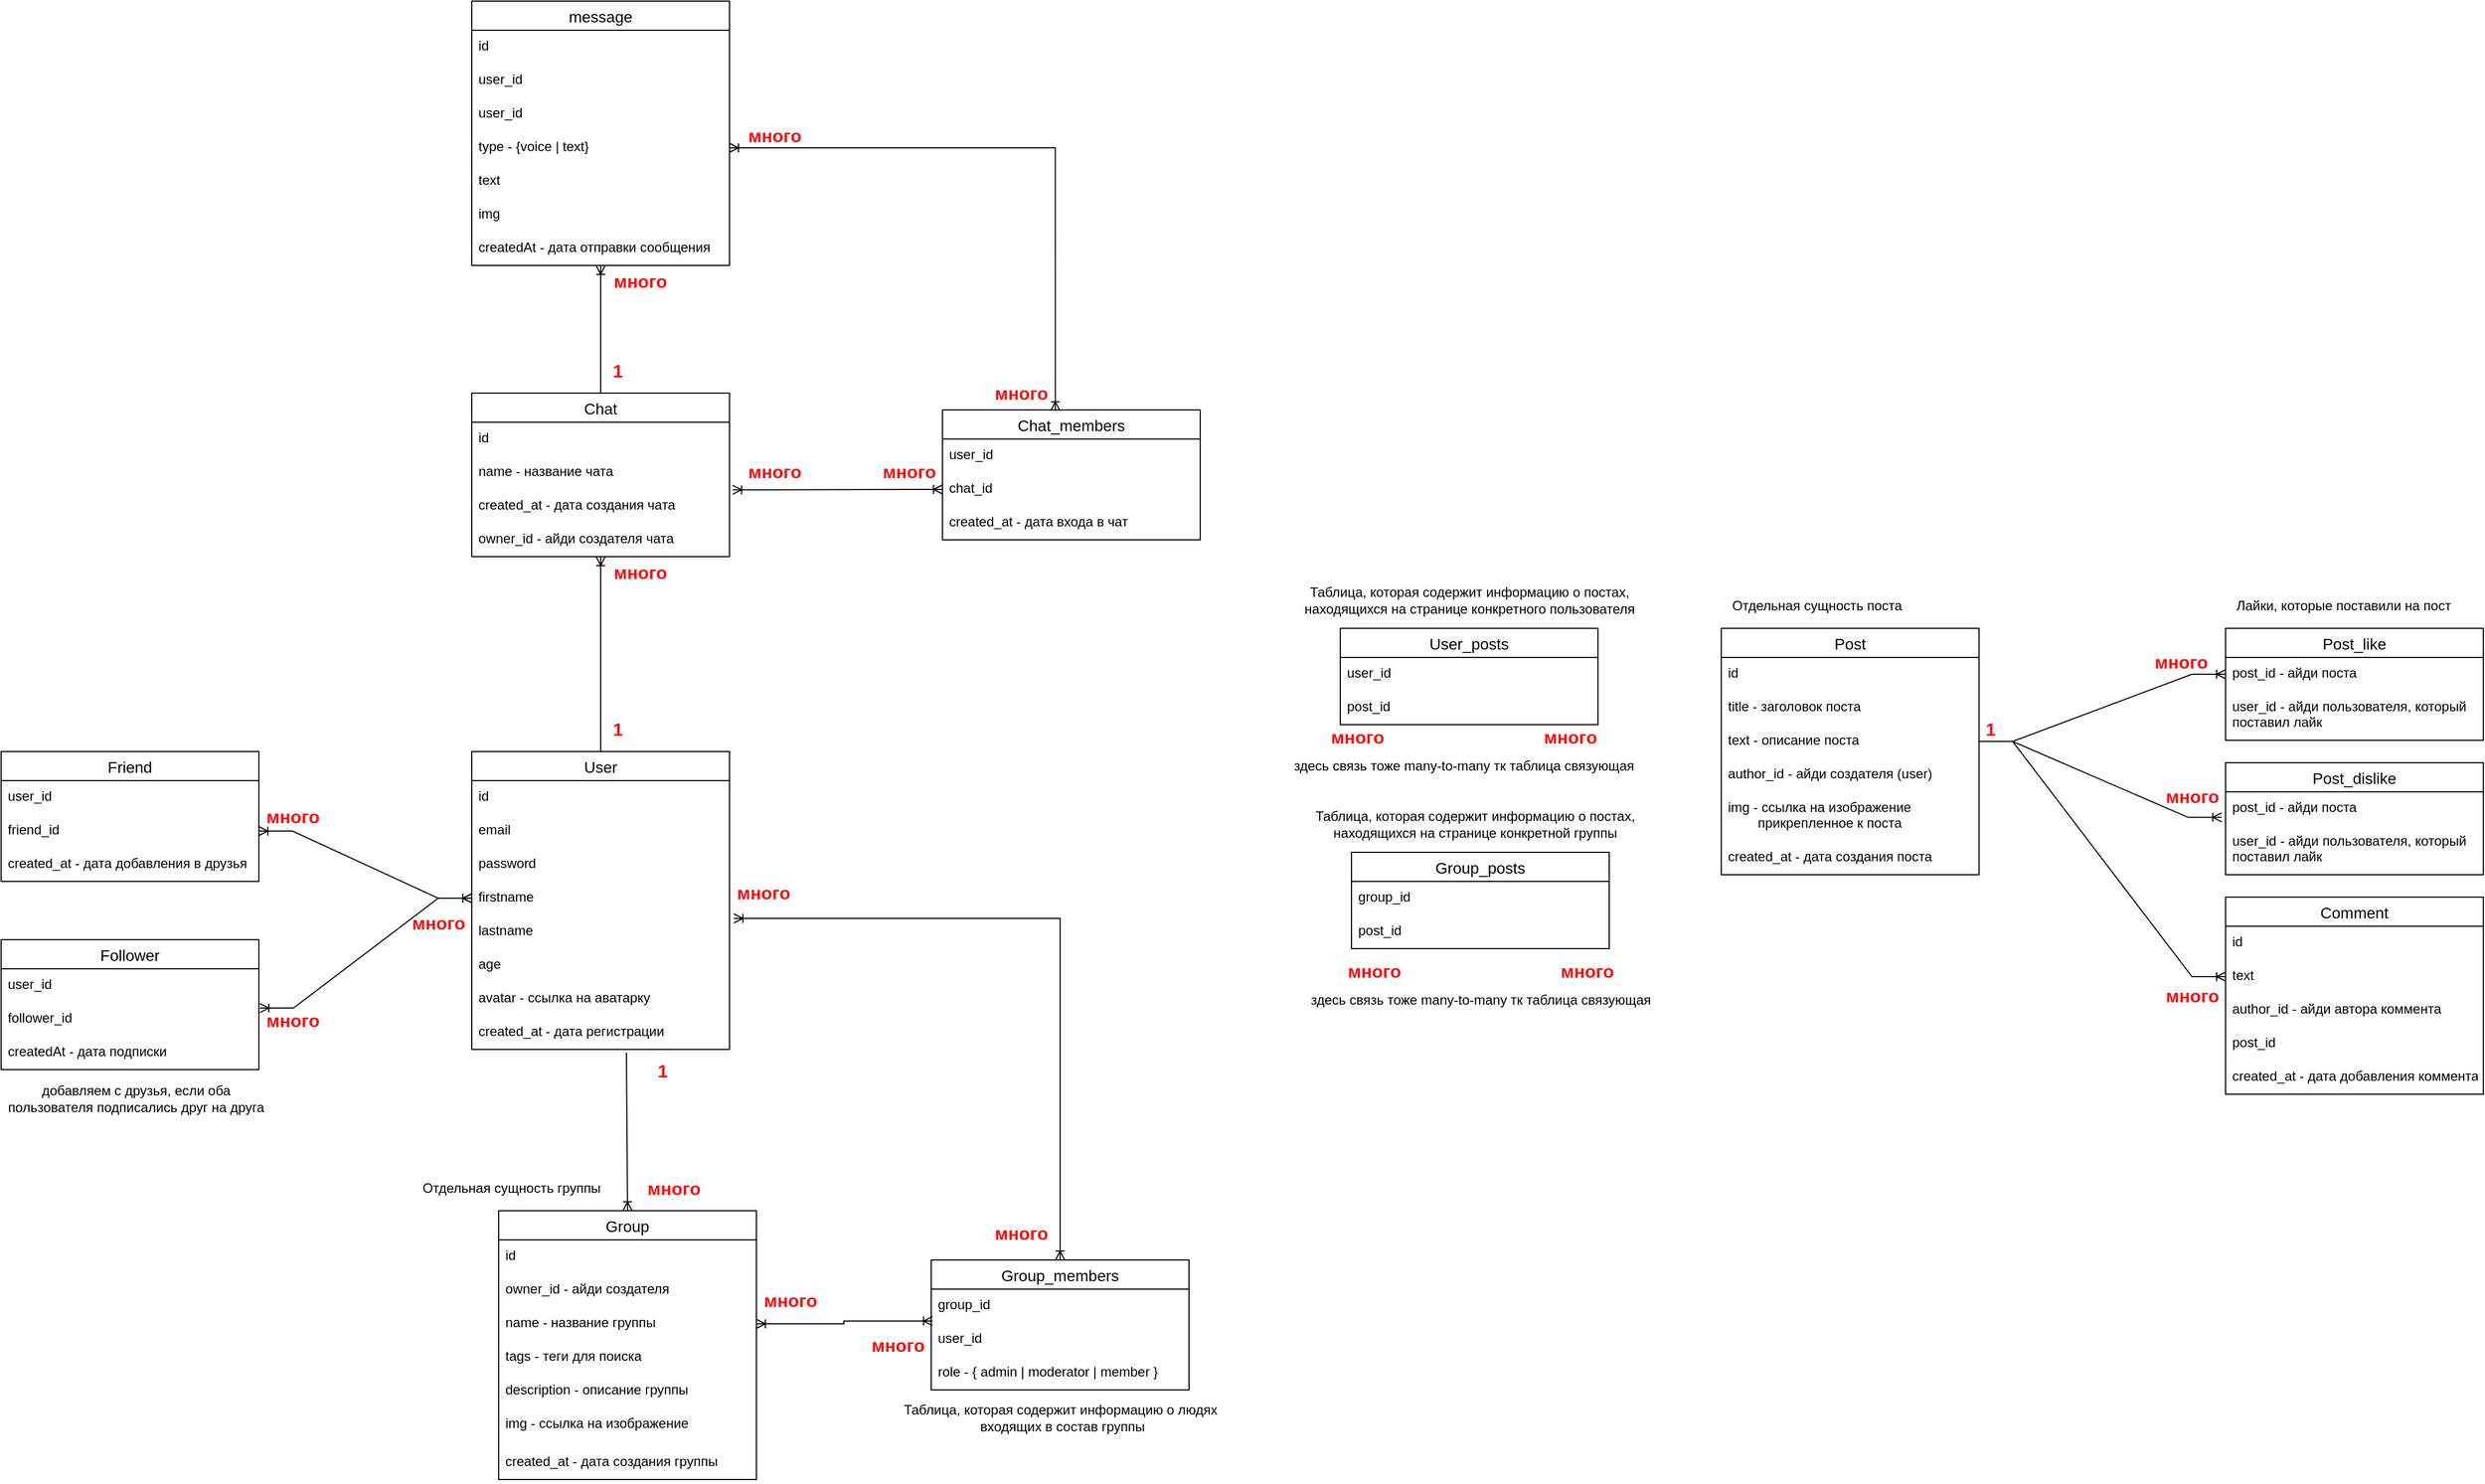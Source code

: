 <mxfile version="18.1.3" type="device"><diagram id="dMFO2bu7UwwneoWH-7Cg" name="Page-1"><mxGraphModel dx="3015" dy="2254" grid="1" gridSize="10" guides="1" tooltips="1" connect="1" arrows="1" fold="1" page="1" pageScale="1" pageWidth="827" pageHeight="1169" math="0" shadow="0"><root><mxCell id="0"/><mxCell id="1" parent="0"/><mxCell id="OZVaH764OcW5joAaCzCp-1" value="User" style="swimlane;fontStyle=0;childLayout=stackLayout;horizontal=1;startSize=26;horizontalStack=0;resizeParent=1;resizeParentMax=0;resizeLast=0;collapsible=1;marginBottom=0;align=center;fontSize=14;" parent="1" vertex="1"><mxGeometry x="390" y="310" width="230" height="266" as="geometry"/></mxCell><mxCell id="OZVaH764OcW5joAaCzCp-3" value="id" style="text;strokeColor=none;fillColor=none;spacingLeft=4;spacingRight=4;overflow=hidden;rotatable=0;points=[[0,0.5],[1,0.5]];portConstraint=eastwest;fontSize=12;" parent="OZVaH764OcW5joAaCzCp-1" vertex="1"><mxGeometry y="26" width="230" height="30" as="geometry"/></mxCell><mxCell id="OZVaH764OcW5joAaCzCp-4" value="email" style="text;strokeColor=none;fillColor=none;spacingLeft=4;spacingRight=4;overflow=hidden;rotatable=0;points=[[0,0.5],[1,0.5]];portConstraint=eastwest;fontSize=12;" parent="OZVaH764OcW5joAaCzCp-1" vertex="1"><mxGeometry y="56" width="230" height="30" as="geometry"/></mxCell><mxCell id="OZVaH764OcW5joAaCzCp-11" value="password" style="text;strokeColor=none;fillColor=none;spacingLeft=4;spacingRight=4;overflow=hidden;rotatable=0;points=[[0,0.5],[1,0.5]];portConstraint=eastwest;fontSize=12;" parent="OZVaH764OcW5joAaCzCp-1" vertex="1"><mxGeometry y="86" width="230" height="30" as="geometry"/></mxCell><mxCell id="OZVaH764OcW5joAaCzCp-12" value="firstname&#10;" style="text;strokeColor=none;fillColor=none;spacingLeft=4;spacingRight=4;overflow=hidden;rotatable=0;points=[[0,0.5],[1,0.5]];portConstraint=eastwest;fontSize=12;" parent="OZVaH764OcW5joAaCzCp-1" vertex="1"><mxGeometry y="116" width="230" height="30" as="geometry"/></mxCell><mxCell id="OZVaH764OcW5joAaCzCp-13" value="lastname" style="text;strokeColor=none;fillColor=none;spacingLeft=4;spacingRight=4;overflow=hidden;rotatable=0;points=[[0,0.5],[1,0.5]];portConstraint=eastwest;fontSize=12;" parent="OZVaH764OcW5joAaCzCp-1" vertex="1"><mxGeometry y="146" width="230" height="30" as="geometry"/></mxCell><mxCell id="OZVaH764OcW5joAaCzCp-14" value="age" style="text;strokeColor=none;fillColor=none;spacingLeft=4;spacingRight=4;overflow=hidden;rotatable=0;points=[[0,0.5],[1,0.5]];portConstraint=eastwest;fontSize=12;" parent="OZVaH764OcW5joAaCzCp-1" vertex="1"><mxGeometry y="176" width="230" height="30" as="geometry"/></mxCell><mxCell id="OZVaH764OcW5joAaCzCp-68" value="avatar - ссылка на аватарку" style="text;strokeColor=none;fillColor=none;spacingLeft=4;spacingRight=4;overflow=hidden;rotatable=0;points=[[0,0.5],[1,0.5]];portConstraint=eastwest;fontSize=12;" parent="OZVaH764OcW5joAaCzCp-1" vertex="1"><mxGeometry y="206" width="230" height="30" as="geometry"/></mxCell><mxCell id="OZVaH764OcW5joAaCzCp-15" value="created_at - дата регистрации" style="text;strokeColor=none;fillColor=none;spacingLeft=4;spacingRight=4;overflow=hidden;rotatable=0;points=[[0,0.5],[1,0.5]];portConstraint=eastwest;fontSize=12;" parent="OZVaH764OcW5joAaCzCp-1" vertex="1"><mxGeometry y="236" width="230" height="30" as="geometry"/></mxCell><mxCell id="OZVaH764OcW5joAaCzCp-5" value="Follower" style="swimlane;fontStyle=0;childLayout=stackLayout;horizontal=1;startSize=26;horizontalStack=0;resizeParent=1;resizeParentMax=0;resizeLast=0;collapsible=1;marginBottom=0;align=center;fontSize=14;" parent="1" vertex="1"><mxGeometry x="-30" y="478" width="230" height="116" as="geometry"/></mxCell><mxCell id="OZVaH764OcW5joAaCzCp-6" value="user_id" style="text;strokeColor=none;fillColor=none;spacingLeft=4;spacingRight=4;overflow=hidden;rotatable=0;points=[[0,0.5],[1,0.5]];portConstraint=eastwest;fontSize=12;" parent="OZVaH764OcW5joAaCzCp-5" vertex="1"><mxGeometry y="26" width="230" height="30" as="geometry"/></mxCell><mxCell id="OZVaH764OcW5joAaCzCp-7" value="follower_id&#10;" style="text;strokeColor=none;fillColor=none;spacingLeft=4;spacingRight=4;overflow=hidden;rotatable=0;points=[[0,0.5],[1,0.5]];portConstraint=eastwest;fontSize=12;" parent="OZVaH764OcW5joAaCzCp-5" vertex="1"><mxGeometry y="56" width="230" height="30" as="geometry"/></mxCell><mxCell id="OZVaH764OcW5joAaCzCp-25" value="createdAt - дата подписки" style="text;strokeColor=none;fillColor=none;spacingLeft=4;spacingRight=4;overflow=hidden;rotatable=0;points=[[0,0.5],[1,0.5]];portConstraint=eastwest;fontSize=12;" parent="OZVaH764OcW5joAaCzCp-5" vertex="1"><mxGeometry y="86" width="230" height="30" as="geometry"/></mxCell><mxCell id="OZVaH764OcW5joAaCzCp-22" value="Friend" style="swimlane;fontStyle=0;childLayout=stackLayout;horizontal=1;startSize=26;horizontalStack=0;resizeParent=1;resizeParentMax=0;resizeLast=0;collapsible=1;marginBottom=0;align=center;fontSize=14;" parent="1" vertex="1"><mxGeometry x="-30" y="310" width="230" height="116" as="geometry"/></mxCell><mxCell id="OZVaH764OcW5joAaCzCp-23" value="user_id" style="text;strokeColor=none;fillColor=none;spacingLeft=4;spacingRight=4;overflow=hidden;rotatable=0;points=[[0,0.5],[1,0.5]];portConstraint=eastwest;fontSize=12;" parent="OZVaH764OcW5joAaCzCp-22" vertex="1"><mxGeometry y="26" width="230" height="30" as="geometry"/></mxCell><mxCell id="OZVaH764OcW5joAaCzCp-24" value="friend_id" style="text;strokeColor=none;fillColor=none;spacingLeft=4;spacingRight=4;overflow=hidden;rotatable=0;points=[[0,0.5],[1,0.5]];portConstraint=eastwest;fontSize=12;" parent="OZVaH764OcW5joAaCzCp-22" vertex="1"><mxGeometry y="56" width="230" height="30" as="geometry"/></mxCell><mxCell id="OZVaH764OcW5joAaCzCp-26" value="created_at - дата добавления в друзья" style="text;strokeColor=none;fillColor=none;spacingLeft=4;spacingRight=4;overflow=hidden;rotatable=0;points=[[0,0.5],[1,0.5]];portConstraint=eastwest;fontSize=12;" parent="OZVaH764OcW5joAaCzCp-22" vertex="1"><mxGeometry y="86" width="230" height="30" as="geometry"/></mxCell><mxCell id="OZVaH764OcW5joAaCzCp-40" value="Chat" style="swimlane;fontStyle=0;childLayout=stackLayout;horizontal=1;startSize=26;horizontalStack=0;resizeParent=1;resizeParentMax=0;resizeLast=0;collapsible=1;marginBottom=0;align=center;fontSize=14;" parent="1" vertex="1"><mxGeometry x="390" y="-10" width="230" height="146" as="geometry"/></mxCell><mxCell id="OZVaH764OcW5joAaCzCp-41" value="id" style="text;strokeColor=none;fillColor=none;spacingLeft=4;spacingRight=4;overflow=hidden;rotatable=0;points=[[0,0.5],[1,0.5]];portConstraint=eastwest;fontSize=12;" parent="OZVaH764OcW5joAaCzCp-40" vertex="1"><mxGeometry y="26" width="230" height="30" as="geometry"/></mxCell><mxCell id="OZVaH764OcW5joAaCzCp-42" value="name - название чата" style="text;strokeColor=none;fillColor=none;spacingLeft=4;spacingRight=4;overflow=hidden;rotatable=0;points=[[0,0.5],[1,0.5]];portConstraint=eastwest;fontSize=12;" parent="OZVaH764OcW5joAaCzCp-40" vertex="1"><mxGeometry y="56" width="230" height="30" as="geometry"/></mxCell><mxCell id="OZVaH764OcW5joAaCzCp-43" value="created_at - дата создания чата" style="text;strokeColor=none;fillColor=none;spacingLeft=4;spacingRight=4;overflow=hidden;rotatable=0;points=[[0,0.5],[1,0.5]];portConstraint=eastwest;fontSize=12;" parent="OZVaH764OcW5joAaCzCp-40" vertex="1"><mxGeometry y="86" width="230" height="30" as="geometry"/></mxCell><mxCell id="OZVaH764OcW5joAaCzCp-48" value="owner_id - айди создателя чата" style="text;strokeColor=none;fillColor=none;spacingLeft=4;spacingRight=4;overflow=hidden;rotatable=0;points=[[0,0.5],[1,0.5]];portConstraint=eastwest;fontSize=12;" parent="OZVaH764OcW5joAaCzCp-40" vertex="1"><mxGeometry y="116" width="230" height="30" as="geometry"/></mxCell><mxCell id="OZVaH764OcW5joAaCzCp-50" value="Chat_members" style="swimlane;fontStyle=0;childLayout=stackLayout;horizontal=1;startSize=26;horizontalStack=0;resizeParent=1;resizeParentMax=0;resizeLast=0;collapsible=1;marginBottom=0;align=center;fontSize=14;" parent="1" vertex="1"><mxGeometry x="810" y="5" width="230" height="116" as="geometry"/></mxCell><mxCell id="OZVaH764OcW5joAaCzCp-51" value="user_id" style="text;strokeColor=none;fillColor=none;spacingLeft=4;spacingRight=4;overflow=hidden;rotatable=0;points=[[0,0.5],[1,0.5]];portConstraint=eastwest;fontSize=12;" parent="OZVaH764OcW5joAaCzCp-50" vertex="1"><mxGeometry y="26" width="230" height="30" as="geometry"/></mxCell><mxCell id="OZVaH764OcW5joAaCzCp-52" value="chat_id" style="text;strokeColor=none;fillColor=none;spacingLeft=4;spacingRight=4;overflow=hidden;rotatable=0;points=[[0,0.5],[1,0.5]];portConstraint=eastwest;fontSize=12;" parent="OZVaH764OcW5joAaCzCp-50" vertex="1"><mxGeometry y="56" width="230" height="30" as="geometry"/></mxCell><mxCell id="OZVaH764OcW5joAaCzCp-54" value="created_at - дата входа в чат" style="text;strokeColor=none;fillColor=none;spacingLeft=4;spacingRight=4;overflow=hidden;rotatable=0;points=[[0,0.5],[1,0.5]];portConstraint=eastwest;fontSize=12;" parent="OZVaH764OcW5joAaCzCp-50" vertex="1"><mxGeometry y="86" width="230" height="30" as="geometry"/></mxCell><mxCell id="OZVaH764OcW5joAaCzCp-55" value="message" style="swimlane;fontStyle=0;childLayout=stackLayout;horizontal=1;startSize=26;horizontalStack=0;resizeParent=1;resizeParentMax=0;resizeLast=0;collapsible=1;marginBottom=0;align=center;fontSize=14;" parent="1" vertex="1"><mxGeometry x="390" y="-360" width="230" height="236" as="geometry"/></mxCell><mxCell id="OZVaH764OcW5joAaCzCp-56" value="id" style="text;strokeColor=none;fillColor=none;spacingLeft=4;spacingRight=4;overflow=hidden;rotatable=0;points=[[0,0.5],[1,0.5]];portConstraint=eastwest;fontSize=12;" parent="OZVaH764OcW5joAaCzCp-55" vertex="1"><mxGeometry y="26" width="230" height="30" as="geometry"/></mxCell><mxCell id="OZVaH764OcW5joAaCzCp-57" value="user_id" style="text;strokeColor=none;fillColor=none;spacingLeft=4;spacingRight=4;overflow=hidden;rotatable=0;points=[[0,0.5],[1,0.5]];portConstraint=eastwest;fontSize=12;" parent="OZVaH764OcW5joAaCzCp-55" vertex="1"><mxGeometry y="56" width="230" height="30" as="geometry"/></mxCell><mxCell id="OZVaH764OcW5joAaCzCp-172" value="user_id" style="text;strokeColor=none;fillColor=none;spacingLeft=4;spacingRight=4;overflow=hidden;rotatable=0;points=[[0,0.5],[1,0.5]];portConstraint=eastwest;fontSize=12;" parent="OZVaH764OcW5joAaCzCp-55" vertex="1"><mxGeometry y="86" width="230" height="30" as="geometry"/></mxCell><mxCell id="OZVaH764OcW5joAaCzCp-58" value="type - {voice | text}" style="text;strokeColor=none;fillColor=none;spacingLeft=4;spacingRight=4;overflow=hidden;rotatable=0;points=[[0,0.5],[1,0.5]];portConstraint=eastwest;fontSize=12;" parent="OZVaH764OcW5joAaCzCp-55" vertex="1"><mxGeometry y="116" width="230" height="30" as="geometry"/></mxCell><mxCell id="OZVaH764OcW5joAaCzCp-59" value="text" style="text;strokeColor=none;fillColor=none;spacingLeft=4;spacingRight=4;overflow=hidden;rotatable=0;points=[[0,0.5],[1,0.5]];portConstraint=eastwest;fontSize=12;" parent="OZVaH764OcW5joAaCzCp-55" vertex="1"><mxGeometry y="146" width="230" height="30" as="geometry"/></mxCell><mxCell id="OZVaH764OcW5joAaCzCp-60" value="img" style="text;strokeColor=none;fillColor=none;spacingLeft=4;spacingRight=4;overflow=hidden;rotatable=0;points=[[0,0.5],[1,0.5]];portConstraint=eastwest;fontSize=12;" parent="OZVaH764OcW5joAaCzCp-55" vertex="1"><mxGeometry y="176" width="230" height="30" as="geometry"/></mxCell><mxCell id="OZVaH764OcW5joAaCzCp-67" value="createdAt - дата отправки сообщения" style="text;strokeColor=none;fillColor=none;spacingLeft=4;spacingRight=4;overflow=hidden;rotatable=0;points=[[0,0.5],[1,0.5]];portConstraint=eastwest;fontSize=12;" parent="OZVaH764OcW5joAaCzCp-55" vertex="1"><mxGeometry y="206" width="230" height="30" as="geometry"/></mxCell><mxCell id="OZVaH764OcW5joAaCzCp-69" value="Post" style="swimlane;fontStyle=0;childLayout=stackLayout;horizontal=1;startSize=26;horizontalStack=0;resizeParent=1;resizeParentMax=0;resizeLast=0;collapsible=1;marginBottom=0;align=center;fontSize=14;" parent="1" vertex="1"><mxGeometry x="1505" y="200" width="230" height="220" as="geometry"/></mxCell><mxCell id="OZVaH764OcW5joAaCzCp-70" value="id" style="text;strokeColor=none;fillColor=none;spacingLeft=4;spacingRight=4;overflow=hidden;rotatable=0;points=[[0,0.5],[1,0.5]];portConstraint=eastwest;fontSize=12;" parent="OZVaH764OcW5joAaCzCp-69" vertex="1"><mxGeometry y="26" width="230" height="30" as="geometry"/></mxCell><mxCell id="OZVaH764OcW5joAaCzCp-71" value="title - заголовок поста" style="text;strokeColor=none;fillColor=none;spacingLeft=4;spacingRight=4;overflow=hidden;rotatable=0;points=[[0,0.5],[1,0.5]];portConstraint=eastwest;fontSize=12;" parent="OZVaH764OcW5joAaCzCp-69" vertex="1"><mxGeometry y="56" width="230" height="30" as="geometry"/></mxCell><mxCell id="OZVaH764OcW5joAaCzCp-72" value="text - описание поста" style="text;strokeColor=none;fillColor=none;spacingLeft=4;spacingRight=4;overflow=hidden;rotatable=0;points=[[0,0.5],[1,0.5]];portConstraint=eastwest;fontSize=12;" parent="OZVaH764OcW5joAaCzCp-69" vertex="1"><mxGeometry y="86" width="230" height="30" as="geometry"/></mxCell><mxCell id="OZVaH764OcW5joAaCzCp-73" value="author_id - айди создателя (user)" style="text;strokeColor=none;fillColor=none;spacingLeft=4;spacingRight=4;overflow=hidden;rotatable=0;points=[[0,0.5],[1,0.5]];portConstraint=eastwest;fontSize=12;" parent="OZVaH764OcW5joAaCzCp-69" vertex="1"><mxGeometry y="116" width="230" height="30" as="geometry"/></mxCell><mxCell id="OZVaH764OcW5joAaCzCp-74" value="img - ссылка на изображение&#10;        прикрепленное к поста" style="text;strokeColor=none;fillColor=none;spacingLeft=4;spacingRight=4;overflow=hidden;rotatable=0;points=[[0,0.5],[1,0.5]];portConstraint=eastwest;fontSize=12;" parent="OZVaH764OcW5joAaCzCp-69" vertex="1"><mxGeometry y="146" width="230" height="44" as="geometry"/></mxCell><mxCell id="OZVaH764OcW5joAaCzCp-75" value="created_at - дата создания поста" style="text;strokeColor=none;fillColor=none;spacingLeft=4;spacingRight=4;overflow=hidden;rotatable=0;points=[[0,0.5],[1,0.5]];portConstraint=eastwest;fontSize=12;" parent="OZVaH764OcW5joAaCzCp-69" vertex="1"><mxGeometry y="190" width="230" height="30" as="geometry"/></mxCell><mxCell id="OZVaH764OcW5joAaCzCp-76" value="Post_like" style="swimlane;fontStyle=0;childLayout=stackLayout;horizontal=1;startSize=26;horizontalStack=0;resizeParent=1;resizeParentMax=0;resizeLast=0;collapsible=1;marginBottom=0;align=center;fontSize=14;" parent="1" vertex="1"><mxGeometry x="1955" y="200" width="230" height="100" as="geometry"/></mxCell><mxCell id="OZVaH764OcW5joAaCzCp-77" value="post_id - айди поста" style="text;strokeColor=none;fillColor=none;spacingLeft=4;spacingRight=4;overflow=hidden;rotatable=0;points=[[0,0.5],[1,0.5]];portConstraint=eastwest;fontSize=12;" parent="OZVaH764OcW5joAaCzCp-76" vertex="1"><mxGeometry y="26" width="230" height="30" as="geometry"/></mxCell><mxCell id="OZVaH764OcW5joAaCzCp-83" value="user_id - айди пользователя, который&#10;поставил лайк" style="text;strokeColor=none;fillColor=none;spacingLeft=4;spacingRight=4;overflow=hidden;rotatable=0;points=[[0,0.5],[1,0.5]];portConstraint=eastwest;fontSize=12;" parent="OZVaH764OcW5joAaCzCp-76" vertex="1"><mxGeometry y="56" width="230" height="44" as="geometry"/></mxCell><mxCell id="OZVaH764OcW5joAaCzCp-84" value="Post_dislike" style="swimlane;fontStyle=0;childLayout=stackLayout;horizontal=1;startSize=26;horizontalStack=0;resizeParent=1;resizeParentMax=0;resizeLast=0;collapsible=1;marginBottom=0;align=center;fontSize=14;" parent="1" vertex="1"><mxGeometry x="1955" y="320" width="230" height="100" as="geometry"/></mxCell><mxCell id="OZVaH764OcW5joAaCzCp-85" value="post_id - айди поста" style="text;strokeColor=none;fillColor=none;spacingLeft=4;spacingRight=4;overflow=hidden;rotatable=0;points=[[0,0.5],[1,0.5]];portConstraint=eastwest;fontSize=12;" parent="OZVaH764OcW5joAaCzCp-84" vertex="1"><mxGeometry y="26" width="230" height="30" as="geometry"/></mxCell><mxCell id="OZVaH764OcW5joAaCzCp-86" value="user_id - айди пользователя, который&#10;поставил лайк" style="text;strokeColor=none;fillColor=none;spacingLeft=4;spacingRight=4;overflow=hidden;rotatable=0;points=[[0,0.5],[1,0.5]];portConstraint=eastwest;fontSize=12;" parent="OZVaH764OcW5joAaCzCp-84" vertex="1"><mxGeometry y="56" width="230" height="44" as="geometry"/></mxCell><mxCell id="OZVaH764OcW5joAaCzCp-87" value="Comment" style="swimlane;fontStyle=0;childLayout=stackLayout;horizontal=1;startSize=26;horizontalStack=0;resizeParent=1;resizeParentMax=0;resizeLast=0;collapsible=1;marginBottom=0;align=center;fontSize=14;" parent="1" vertex="1"><mxGeometry x="1955" y="440" width="230" height="176" as="geometry"/></mxCell><mxCell id="OZVaH764OcW5joAaCzCp-90" value="id" style="text;strokeColor=none;fillColor=none;spacingLeft=4;spacingRight=4;overflow=hidden;rotatable=0;points=[[0,0.5],[1,0.5]];portConstraint=eastwest;fontSize=12;" parent="OZVaH764OcW5joAaCzCp-87" vertex="1"><mxGeometry y="26" width="230" height="30" as="geometry"/></mxCell><mxCell id="OZVaH764OcW5joAaCzCp-91" value="text" style="text;strokeColor=none;fillColor=none;spacingLeft=4;spacingRight=4;overflow=hidden;rotatable=0;points=[[0,0.5],[1,0.5]];portConstraint=eastwest;fontSize=12;" parent="OZVaH764OcW5joAaCzCp-87" vertex="1"><mxGeometry y="56" width="230" height="30" as="geometry"/></mxCell><mxCell id="OZVaH764OcW5joAaCzCp-92" value="author_id - айди автора коммента" style="text;strokeColor=none;fillColor=none;spacingLeft=4;spacingRight=4;overflow=hidden;rotatable=0;points=[[0,0.5],[1,0.5]];portConstraint=eastwest;fontSize=12;" parent="OZVaH764OcW5joAaCzCp-87" vertex="1"><mxGeometry y="86" width="230" height="30" as="geometry"/></mxCell><mxCell id="OZVaH764OcW5joAaCzCp-129" value="post_id" style="text;strokeColor=none;fillColor=none;spacingLeft=4;spacingRight=4;overflow=hidden;rotatable=0;points=[[0,0.5],[1,0.5]];portConstraint=eastwest;fontSize=12;" parent="OZVaH764OcW5joAaCzCp-87" vertex="1"><mxGeometry y="116" width="230" height="30" as="geometry"/></mxCell><mxCell id="OZVaH764OcW5joAaCzCp-94" value="created_at - дата добавления коммента" style="text;strokeColor=none;fillColor=none;spacingLeft=4;spacingRight=4;overflow=hidden;rotatable=0;points=[[0,0.5],[1,0.5]];portConstraint=eastwest;fontSize=12;" parent="OZVaH764OcW5joAaCzCp-87" vertex="1"><mxGeometry y="146" width="230" height="30" as="geometry"/></mxCell><mxCell id="OZVaH764OcW5joAaCzCp-95" value="Group" style="swimlane;fontStyle=0;childLayout=stackLayout;horizontal=1;startSize=26;horizontalStack=0;resizeParent=1;resizeParentMax=0;resizeLast=0;collapsible=1;marginBottom=0;align=center;fontSize=14;" parent="1" vertex="1"><mxGeometry x="414" y="720" width="230" height="240" as="geometry"/></mxCell><mxCell id="OZVaH764OcW5joAaCzCp-96" value="id" style="text;strokeColor=none;fillColor=none;spacingLeft=4;spacingRight=4;overflow=hidden;rotatable=0;points=[[0,0.5],[1,0.5]];portConstraint=eastwest;fontSize=12;" parent="OZVaH764OcW5joAaCzCp-95" vertex="1"><mxGeometry y="26" width="230" height="30" as="geometry"/></mxCell><mxCell id="OZVaH764OcW5joAaCzCp-102" value="owner_id - айди создателя" style="text;strokeColor=none;fillColor=none;spacingLeft=4;spacingRight=4;overflow=hidden;rotatable=0;points=[[0,0.5],[1,0.5]];portConstraint=eastwest;fontSize=12;" parent="OZVaH764OcW5joAaCzCp-95" vertex="1"><mxGeometry y="56" width="230" height="30" as="geometry"/></mxCell><mxCell id="OZVaH764OcW5joAaCzCp-97" value="name - название группы" style="text;strokeColor=none;fillColor=none;spacingLeft=4;spacingRight=4;overflow=hidden;rotatable=0;points=[[0,0.5],[1,0.5]];portConstraint=eastwest;fontSize=12;" parent="OZVaH764OcW5joAaCzCp-95" vertex="1"><mxGeometry y="86" width="230" height="30" as="geometry"/></mxCell><mxCell id="OZVaH764OcW5joAaCzCp-98" value="tags - теги для поиска" style="text;strokeColor=none;fillColor=none;spacingLeft=4;spacingRight=4;overflow=hidden;rotatable=0;points=[[0,0.5],[1,0.5]];portConstraint=eastwest;fontSize=12;" parent="OZVaH764OcW5joAaCzCp-95" vertex="1"><mxGeometry y="116" width="230" height="30" as="geometry"/></mxCell><mxCell id="OZVaH764OcW5joAaCzCp-99" value="description - описание группы" style="text;strokeColor=none;fillColor=none;spacingLeft=4;spacingRight=4;overflow=hidden;rotatable=0;points=[[0,0.5],[1,0.5]];portConstraint=eastwest;fontSize=12;" parent="OZVaH764OcW5joAaCzCp-95" vertex="1"><mxGeometry y="146" width="230" height="30" as="geometry"/></mxCell><mxCell id="OZVaH764OcW5joAaCzCp-100" value="img - ссылка на изображение" style="text;strokeColor=none;fillColor=none;spacingLeft=4;spacingRight=4;overflow=hidden;rotatable=0;points=[[0,0.5],[1,0.5]];portConstraint=eastwest;fontSize=12;" parent="OZVaH764OcW5joAaCzCp-95" vertex="1"><mxGeometry y="176" width="230" height="34" as="geometry"/></mxCell><mxCell id="OZVaH764OcW5joAaCzCp-101" value="created_at - дата создания группы" style="text;strokeColor=none;fillColor=none;spacingLeft=4;spacingRight=4;overflow=hidden;rotatable=0;points=[[0,0.5],[1,0.5]];portConstraint=eastwest;fontSize=12;" parent="OZVaH764OcW5joAaCzCp-95" vertex="1"><mxGeometry y="210" width="230" height="30" as="geometry"/></mxCell><mxCell id="OZVaH764OcW5joAaCzCp-103" value="Group_members" style="swimlane;fontStyle=0;childLayout=stackLayout;horizontal=1;startSize=26;horizontalStack=0;resizeParent=1;resizeParentMax=0;resizeLast=0;collapsible=1;marginBottom=0;align=center;fontSize=14;" parent="1" vertex="1"><mxGeometry x="800" y="764" width="230" height="116" as="geometry"/></mxCell><mxCell id="OZVaH764OcW5joAaCzCp-104" value="group_id" style="text;strokeColor=none;fillColor=none;spacingLeft=4;spacingRight=4;overflow=hidden;rotatable=0;points=[[0,0.5],[1,0.5]];portConstraint=eastwest;fontSize=12;" parent="OZVaH764OcW5joAaCzCp-103" vertex="1"><mxGeometry y="26" width="230" height="30" as="geometry"/></mxCell><mxCell id="OZVaH764OcW5joAaCzCp-105" value="user_id" style="text;strokeColor=none;fillColor=none;spacingLeft=4;spacingRight=4;overflow=hidden;rotatable=0;points=[[0,0.5],[1,0.5]];portConstraint=eastwest;fontSize=12;" parent="OZVaH764OcW5joAaCzCp-103" vertex="1"><mxGeometry y="56" width="230" height="30" as="geometry"/></mxCell><mxCell id="OZVaH764OcW5joAaCzCp-174" value="role - { admin | moderator | member }" style="text;strokeColor=none;fillColor=none;spacingLeft=4;spacingRight=4;overflow=hidden;rotatable=0;points=[[0,0.5],[1,0.5]];portConstraint=eastwest;fontSize=12;" parent="OZVaH764OcW5joAaCzCp-103" vertex="1"><mxGeometry y="86" width="230" height="30" as="geometry"/></mxCell><mxCell id="OZVaH764OcW5joAaCzCp-111" value="Group_posts" style="swimlane;fontStyle=0;childLayout=stackLayout;horizontal=1;startSize=26;horizontalStack=0;resizeParent=1;resizeParentMax=0;resizeLast=0;collapsible=1;marginBottom=0;align=center;fontSize=14;" parent="1" vertex="1"><mxGeometry x="1175" y="400" width="230" height="86" as="geometry"/></mxCell><mxCell id="OZVaH764OcW5joAaCzCp-112" value="group_id" style="text;strokeColor=none;fillColor=none;spacingLeft=4;spacingRight=4;overflow=hidden;rotatable=0;points=[[0,0.5],[1,0.5]];portConstraint=eastwest;fontSize=12;" parent="OZVaH764OcW5joAaCzCp-111" vertex="1"><mxGeometry y="26" width="230" height="30" as="geometry"/></mxCell><mxCell id="OZVaH764OcW5joAaCzCp-113" value="post_id" style="text;strokeColor=none;fillColor=none;spacingLeft=4;spacingRight=4;overflow=hidden;rotatable=0;points=[[0,0.5],[1,0.5]];portConstraint=eastwest;fontSize=12;" parent="OZVaH764OcW5joAaCzCp-111" vertex="1"><mxGeometry y="56" width="230" height="30" as="geometry"/></mxCell><mxCell id="OZVaH764OcW5joAaCzCp-114" value="User_posts" style="swimlane;fontStyle=0;childLayout=stackLayout;horizontal=1;startSize=26;horizontalStack=0;resizeParent=1;resizeParentMax=0;resizeLast=0;collapsible=1;marginBottom=0;align=center;fontSize=14;" parent="1" vertex="1"><mxGeometry x="1165" y="200" width="230" height="86" as="geometry"/></mxCell><mxCell id="OZVaH764OcW5joAaCzCp-115" value="user_id" style="text;strokeColor=none;fillColor=none;spacingLeft=4;spacingRight=4;overflow=hidden;rotatable=0;points=[[0,0.5],[1,0.5]];portConstraint=eastwest;fontSize=12;" parent="OZVaH764OcW5joAaCzCp-114" vertex="1"><mxGeometry y="26" width="230" height="30" as="geometry"/></mxCell><mxCell id="OZVaH764OcW5joAaCzCp-123" value="post_id" style="text;strokeColor=none;fillColor=none;spacingLeft=4;spacingRight=4;overflow=hidden;rotatable=0;points=[[0,0.5],[1,0.5]];portConstraint=eastwest;fontSize=12;" parent="OZVaH764OcW5joAaCzCp-114" vertex="1"><mxGeometry y="56" width="230" height="30" as="geometry"/></mxCell><mxCell id="OZVaH764OcW5joAaCzCp-124" value="Отдельная сущность поста" style="text;html=1;align=center;verticalAlign=middle;resizable=0;points=[];autosize=1;strokeColor=none;fillColor=none;" parent="1" vertex="1"><mxGeometry x="1505" y="170" width="170" height="20" as="geometry"/></mxCell><mxCell id="OZVaH764OcW5joAaCzCp-125" value="Лайки, которые поставили на пост" style="text;html=1;align=center;verticalAlign=middle;resizable=0;points=[];autosize=1;strokeColor=none;fillColor=none;" parent="1" vertex="1"><mxGeometry x="1955" y="170" width="210" height="20" as="geometry"/></mxCell><mxCell id="OZVaH764OcW5joAaCzCp-126" value="" style="edgeStyle=entityRelationEdgeStyle;fontSize=12;html=1;endArrow=ERoneToMany;rounded=0;exitX=1;exitY=0.5;exitDx=0;exitDy=0;entryX=0;entryY=0.5;entryDx=0;entryDy=0;" parent="1" source="OZVaH764OcW5joAaCzCp-72" target="OZVaH764OcW5joAaCzCp-77" edge="1"><mxGeometry width="100" height="100" relative="1" as="geometry"><mxPoint x="1735" y="249.52" as="sourcePoint"/><mxPoint x="1815" y="250" as="targetPoint"/></mxGeometry></mxCell><mxCell id="OZVaH764OcW5joAaCzCp-127" value="" style="edgeStyle=entityRelationEdgeStyle;fontSize=12;html=1;endArrow=ERoneToMany;rounded=0;exitX=1;exitY=0.5;exitDx=0;exitDy=0;entryX=-0.015;entryY=0.76;entryDx=0;entryDy=0;entryPerimeter=0;" parent="1" source="OZVaH764OcW5joAaCzCp-72" target="OZVaH764OcW5joAaCzCp-85" edge="1"><mxGeometry width="100" height="100" relative="1" as="geometry"><mxPoint x="1735" y="369.52" as="sourcePoint"/><mxPoint x="1815" y="370" as="targetPoint"/></mxGeometry></mxCell><mxCell id="OZVaH764OcW5joAaCzCp-128" value="" style="edgeStyle=entityRelationEdgeStyle;fontSize=12;html=1;endArrow=ERoneToMany;rounded=0;exitX=1;exitY=0.5;exitDx=0;exitDy=0;entryX=0;entryY=0.5;entryDx=0;entryDy=0;" parent="1" source="OZVaH764OcW5joAaCzCp-72" target="OZVaH764OcW5joAaCzCp-91" edge="1"><mxGeometry width="100" height="100" relative="1" as="geometry"><mxPoint x="1735" y="371" as="sourcePoint"/><mxPoint x="1815" y="440" as="targetPoint"/></mxGeometry></mxCell><mxCell id="OZVaH764OcW5joAaCzCp-130" value="1" style="text;html=1;align=center;verticalAlign=middle;resizable=0;points=[];autosize=1;strokeColor=none;fillColor=none;fontSize=16;fontColor=#FA0C0C;fontStyle=1" parent="1" vertex="1"><mxGeometry x="1735" y="280" width="20" height="20" as="geometry"/></mxCell><mxCell id="OZVaH764OcW5joAaCzCp-131" value="много" style="text;html=1;align=center;verticalAlign=middle;resizable=0;points=[];autosize=1;strokeColor=none;fillColor=none;fontSize=16;fontColor=#FA0C0C;fontStyle=1" parent="1" vertex="1"><mxGeometry x="1885" y="220" width="60" height="20" as="geometry"/></mxCell><mxCell id="OZVaH764OcW5joAaCzCp-132" value="много" style="text;html=1;align=center;verticalAlign=middle;resizable=0;points=[];autosize=1;strokeColor=none;fillColor=none;fontSize=16;fontColor=#FA0C0C;fontStyle=1" parent="1" vertex="1"><mxGeometry x="1895" y="340" width="60" height="20" as="geometry"/></mxCell><mxCell id="OZVaH764OcW5joAaCzCp-133" value="много" style="text;html=1;align=center;verticalAlign=middle;resizable=0;points=[];autosize=1;strokeColor=none;fillColor=none;fontSize=16;fontColor=#FA0C0C;fontStyle=1" parent="1" vertex="1"><mxGeometry x="1895" y="518" width="60" height="20" as="geometry"/></mxCell><mxCell id="OZVaH764OcW5joAaCzCp-134" value="Таблица, которая содержит информацию о постах,&lt;br&gt;находящихся на странице конкретного пользователя" style="text;html=1;align=center;verticalAlign=middle;resizable=0;points=[];autosize=1;strokeColor=none;fillColor=none;" parent="1" vertex="1"><mxGeometry x="1125" y="160" width="310" height="30" as="geometry"/></mxCell><mxCell id="OZVaH764OcW5joAaCzCp-135" value="Таблица, которая содержит информацию о постах,&lt;br&gt;находящихся на странице конкретной группы" style="text;html=1;align=center;verticalAlign=middle;resizable=0;points=[];autosize=1;strokeColor=none;fillColor=none;" parent="1" vertex="1"><mxGeometry x="1135" y="360" width="300" height="30" as="geometry"/></mxCell><mxCell id="OZVaH764OcW5joAaCzCp-136" value="Таблица, которая содержит информацию о людях&lt;br&gt;&amp;nbsp;входящих в состав группы" style="text;html=1;align=center;verticalAlign=middle;resizable=0;points=[];autosize=1;strokeColor=none;fillColor=none;" parent="1" vertex="1"><mxGeometry x="765" y="890" width="300" height="30" as="geometry"/></mxCell><mxCell id="OZVaH764OcW5joAaCzCp-137" value="Отдельная сущность группы" style="text;html=1;align=center;verticalAlign=middle;resizable=0;points=[];autosize=1;strokeColor=none;fillColor=none;" parent="1" vertex="1"><mxGeometry x="340" y="690" width="170" height="20" as="geometry"/></mxCell><mxCell id="OZVaH764OcW5joAaCzCp-138" value="" style="fontSize=12;html=1;endArrow=ERoneToMany;rounded=0;fontColor=#FA0C0C;exitX=0.6;exitY=1.1;exitDx=0;exitDy=0;entryX=0.5;entryY=0;entryDx=0;entryDy=0;exitPerimeter=0;" parent="1" source="OZVaH764OcW5joAaCzCp-15" target="OZVaH764OcW5joAaCzCp-95" edge="1"><mxGeometry width="100" height="100" relative="1" as="geometry"><mxPoint x="790" y="740" as="sourcePoint"/><mxPoint x="890" y="640" as="targetPoint"/></mxGeometry></mxCell><mxCell id="OZVaH764OcW5joAaCzCp-139" value="1" style="text;html=1;align=center;verticalAlign=middle;resizable=0;points=[];autosize=1;strokeColor=none;fillColor=none;fontSize=16;fontColor=#FA0C0C;fontStyle=1" parent="1" vertex="1"><mxGeometry x="550" y="585" width="20" height="20" as="geometry"/></mxCell><mxCell id="OZVaH764OcW5joAaCzCp-140" value="много" style="text;html=1;align=center;verticalAlign=middle;resizable=0;points=[];autosize=1;strokeColor=none;fillColor=none;fontSize=16;fontColor=#FA0C0C;fontStyle=1" parent="1" vertex="1"><mxGeometry x="540" y="690" width="60" height="20" as="geometry"/></mxCell><mxCell id="OZVaH764OcW5joAaCzCp-142" value="" style="edgeStyle=orthogonalEdgeStyle;fontSize=12;html=1;endArrow=ERoneToMany;startArrow=ERoneToMany;rounded=0;fontColor=#FA0C0C;entryX=1.017;entryY=0.1;entryDx=0;entryDy=0;entryPerimeter=0;exitX=0.5;exitY=0;exitDx=0;exitDy=0;" parent="1" source="OZVaH764OcW5joAaCzCp-103" target="OZVaH764OcW5joAaCzCp-13" edge="1"><mxGeometry width="100" height="100" relative="1" as="geometry"><mxPoint x="990" y="730" as="sourcePoint"/><mxPoint x="1090" y="630" as="targetPoint"/></mxGeometry></mxCell><mxCell id="OZVaH764OcW5joAaCzCp-144" value="много" style="text;html=1;align=center;verticalAlign=middle;resizable=0;points=[];autosize=1;strokeColor=none;fillColor=none;fontSize=16;fontColor=#FA0C0C;fontStyle=1" parent="1" vertex="1"><mxGeometry x="620" y="426" width="60" height="20" as="geometry"/></mxCell><mxCell id="OZVaH764OcW5joAaCzCp-145" value="много" style="text;html=1;align=center;verticalAlign=middle;resizable=0;points=[];autosize=1;strokeColor=none;fillColor=none;fontSize=16;fontColor=#FA0C0C;fontStyle=1" parent="1" vertex="1"><mxGeometry x="850" y="730" width="60" height="20" as="geometry"/></mxCell><mxCell id="OZVaH764OcW5joAaCzCp-146" value="много" style="text;html=1;align=center;verticalAlign=middle;resizable=0;points=[];autosize=1;strokeColor=none;fillColor=none;fontSize=16;fontColor=#FA0C0C;fontStyle=1" parent="1" vertex="1"><mxGeometry x="644" y="790" width="60" height="20" as="geometry"/></mxCell><mxCell id="OZVaH764OcW5joAaCzCp-147" value="много" style="text;html=1;align=center;verticalAlign=middle;resizable=0;points=[];autosize=1;strokeColor=none;fillColor=none;fontSize=16;fontColor=#FA0C0C;fontStyle=1" parent="1" vertex="1"><mxGeometry x="740" y="830" width="60" height="20" as="geometry"/></mxCell><mxCell id="OZVaH764OcW5joAaCzCp-148" value="" style="fontSize=12;html=1;endArrow=ERoneToMany;rounded=0;fontColor=#FA0C0C;exitX=0.5;exitY=0;exitDx=0;exitDy=0;" parent="1" source="OZVaH764OcW5joAaCzCp-1" target="OZVaH764OcW5joAaCzCp-48" edge="1"><mxGeometry width="100" height="100" relative="1" as="geometry"><mxPoint x="280" y="40" as="sourcePoint"/><mxPoint x="281" y="181" as="targetPoint"/></mxGeometry></mxCell><mxCell id="OZVaH764OcW5joAaCzCp-149" value="1" style="text;html=1;align=center;verticalAlign=middle;resizable=0;points=[];autosize=1;strokeColor=none;fillColor=none;fontSize=16;fontColor=#FA0C0C;fontStyle=1" parent="1" vertex="1"><mxGeometry x="510" y="280" width="20" height="20" as="geometry"/></mxCell><mxCell id="OZVaH764OcW5joAaCzCp-150" value="много" style="text;html=1;align=center;verticalAlign=middle;resizable=0;points=[];autosize=1;strokeColor=none;fillColor=none;fontSize=16;fontColor=#FA0C0C;fontStyle=1" parent="1" vertex="1"><mxGeometry x="510" y="140" width="60" height="20" as="geometry"/></mxCell><mxCell id="OZVaH764OcW5joAaCzCp-151" value="" style="fontSize=12;html=1;endArrow=ERoneToMany;rounded=0;fontColor=#FA0C0C;exitX=0.5;exitY=0;exitDx=0;exitDy=0;" parent="1" source="OZVaH764OcW5joAaCzCp-40" target="OZVaH764OcW5joAaCzCp-67" edge="1"><mxGeometry width="100" height="100" relative="1" as="geometry"><mxPoint x="515" y="320" as="sourcePoint"/><mxPoint x="515" y="146" as="targetPoint"/></mxGeometry></mxCell><mxCell id="OZVaH764OcW5joAaCzCp-152" value="1" style="text;html=1;align=center;verticalAlign=middle;resizable=0;points=[];autosize=1;strokeColor=none;fillColor=none;fontSize=16;fontColor=#FA0C0C;fontStyle=1" parent="1" vertex="1"><mxGeometry x="510" y="-40" width="20" height="20" as="geometry"/></mxCell><mxCell id="OZVaH764OcW5joAaCzCp-153" value="много" style="text;html=1;align=center;verticalAlign=middle;resizable=0;points=[];autosize=1;strokeColor=none;fillColor=none;fontSize=16;fontColor=#FA0C0C;fontStyle=1" parent="1" vertex="1"><mxGeometry x="510" y="-120" width="60" height="20" as="geometry"/></mxCell><mxCell id="OZVaH764OcW5joAaCzCp-154" value="" style="edgeStyle=entityRelationEdgeStyle;fontSize=12;html=1;endArrow=ERoneToMany;startArrow=ERoneToMany;rounded=0;fontColor=#FA0C0C;exitX=1.012;exitY=0.011;exitDx=0;exitDy=0;exitPerimeter=0;entryX=0;entryY=0.5;entryDx=0;entryDy=0;" parent="1" source="OZVaH764OcW5joAaCzCp-43" target="OZVaH764OcW5joAaCzCp-52" edge="1"><mxGeometry width="100" height="100" relative="1" as="geometry"><mxPoint x="770" y="260" as="sourcePoint"/><mxPoint x="870" y="160" as="targetPoint"/></mxGeometry></mxCell><mxCell id="OZVaH764OcW5joAaCzCp-156" value="" style="edgeStyle=orthogonalEdgeStyle;fontSize=12;html=1;endArrow=ERoneToMany;startArrow=ERoneToMany;rounded=0;fontColor=#FA0C0C;exitX=0.438;exitY=0.006;exitDx=0;exitDy=0;exitPerimeter=0;entryX=1;entryY=0.5;entryDx=0;entryDy=0;" parent="1" source="OZVaH764OcW5joAaCzCp-50" target="OZVaH764OcW5joAaCzCp-58" edge="1"><mxGeometry width="100" height="100" relative="1" as="geometry"><mxPoint x="840" y="-60" as="sourcePoint"/><mxPoint x="940" y="-160" as="targetPoint"/><Array as="points"><mxPoint x="911" y="-229"/></Array></mxGeometry></mxCell><mxCell id="OZVaH764OcW5joAaCzCp-157" value="много" style="text;html=1;align=center;verticalAlign=middle;resizable=0;points=[];autosize=1;strokeColor=none;fillColor=none;fontSize=16;fontColor=#FA0C0C;fontStyle=1" parent="1" vertex="1"><mxGeometry x="750" y="50" width="60" height="20" as="geometry"/></mxCell><mxCell id="OZVaH764OcW5joAaCzCp-158" value="много" style="text;html=1;align=center;verticalAlign=middle;resizable=0;points=[];autosize=1;strokeColor=none;fillColor=none;fontSize=16;fontColor=#FA0C0C;fontStyle=1" parent="1" vertex="1"><mxGeometry x="630" y="50" width="60" height="20" as="geometry"/></mxCell><mxCell id="OZVaH764OcW5joAaCzCp-159" value="много" style="text;html=1;align=center;verticalAlign=middle;resizable=0;points=[];autosize=1;strokeColor=none;fillColor=none;fontSize=16;fontColor=#FA0C0C;fontStyle=1" parent="1" vertex="1"><mxGeometry x="850" y="-20" width="60" height="20" as="geometry"/></mxCell><mxCell id="OZVaH764OcW5joAaCzCp-160" value="много" style="text;html=1;align=center;verticalAlign=middle;resizable=0;points=[];autosize=1;strokeColor=none;fillColor=none;fontSize=16;fontColor=#FA0C0C;fontStyle=1" parent="1" vertex="1"><mxGeometry x="630" y="-250" width="60" height="20" as="geometry"/></mxCell><mxCell id="OZVaH764OcW5joAaCzCp-143" value="" style="edgeStyle=orthogonalEdgeStyle;fontSize=12;html=1;endArrow=ERoneToMany;startArrow=ERoneToMany;rounded=0;fontColor=#FA0C0C;entryX=1;entryY=0.5;entryDx=0;entryDy=0;exitX=0.005;exitY=-0.049;exitDx=0;exitDy=0;exitPerimeter=0;" parent="1" source="OZVaH764OcW5joAaCzCp-105" target="OZVaH764OcW5joAaCzCp-97" edge="1"><mxGeometry width="100" height="100" relative="1" as="geometry"><mxPoint x="801.13" y="825" as="sourcePoint"/><mxPoint x="510.04" y="520" as="targetPoint"/></mxGeometry></mxCell><mxCell id="OZVaH764OcW5joAaCzCp-161" value="много" style="text;html=1;align=center;verticalAlign=middle;resizable=0;points=[];autosize=1;strokeColor=none;fillColor=none;fontSize=16;fontColor=#FA0C0C;fontStyle=1" parent="1" vertex="1"><mxGeometry x="1165" y="496" width="60" height="20" as="geometry"/></mxCell><mxCell id="OZVaH764OcW5joAaCzCp-162" value="много" style="text;html=1;align=center;verticalAlign=middle;resizable=0;points=[];autosize=1;strokeColor=none;fillColor=none;fontSize=16;fontColor=#FA0C0C;fontStyle=1" parent="1" vertex="1"><mxGeometry x="1355" y="496" width="60" height="20" as="geometry"/></mxCell><mxCell id="OZVaH764OcW5joAaCzCp-163" value="здесь связь тоже many-to-many тк таблица связующая" style="text;html=1;align=center;verticalAlign=middle;resizable=0;points=[];autosize=1;strokeColor=none;fillColor=none;" parent="1" vertex="1"><mxGeometry x="1130" y="522" width="320" height="20" as="geometry"/></mxCell><mxCell id="OZVaH764OcW5joAaCzCp-164" value="много" style="text;html=1;align=center;verticalAlign=middle;resizable=0;points=[];autosize=1;strokeColor=none;fillColor=none;fontSize=16;fontColor=#FA0C0C;fontStyle=1" parent="1" vertex="1"><mxGeometry x="1150" y="287" width="60" height="20" as="geometry"/></mxCell><mxCell id="OZVaH764OcW5joAaCzCp-165" value="много" style="text;html=1;align=center;verticalAlign=middle;resizable=0;points=[];autosize=1;strokeColor=none;fillColor=none;fontSize=16;fontColor=#FA0C0C;fontStyle=1" parent="1" vertex="1"><mxGeometry x="1340" y="287" width="60" height="20" as="geometry"/></mxCell><mxCell id="OZVaH764OcW5joAaCzCp-166" value="здесь связь тоже many-to-many тк таблица связующая" style="text;html=1;align=center;verticalAlign=middle;resizable=0;points=[];autosize=1;strokeColor=none;fillColor=none;" parent="1" vertex="1"><mxGeometry x="1115" y="313" width="320" height="20" as="geometry"/></mxCell><mxCell id="OZVaH764OcW5joAaCzCp-167" value="" style="edgeStyle=entityRelationEdgeStyle;fontSize=12;html=1;endArrow=ERoneToMany;startArrow=ERoneToMany;rounded=0;fontColor=#FA0C0C;exitX=1;exitY=0.5;exitDx=0;exitDy=0;entryX=0;entryY=0.5;entryDx=0;entryDy=0;" parent="1" source="OZVaH764OcW5joAaCzCp-24" target="OZVaH764OcW5joAaCzCp-12" edge="1"><mxGeometry width="100" height="100" relative="1" as="geometry"><mxPoint x="590" y="420" as="sourcePoint"/><mxPoint x="690" y="320" as="targetPoint"/></mxGeometry></mxCell><mxCell id="OZVaH764OcW5joAaCzCp-168" value="" style="edgeStyle=entityRelationEdgeStyle;fontSize=12;html=1;endArrow=ERoneToMany;startArrow=ERoneToMany;rounded=0;fontColor=#FA0C0C;exitX=1.004;exitY=0.167;exitDx=0;exitDy=0;exitPerimeter=0;entryX=0;entryY=0.5;entryDx=0;entryDy=0;" parent="1" source="OZVaH764OcW5joAaCzCp-7" target="OZVaH764OcW5joAaCzCp-12" edge="1"><mxGeometry width="100" height="100" relative="1" as="geometry"><mxPoint x="590" y="420" as="sourcePoint"/><mxPoint x="690" y="320" as="targetPoint"/></mxGeometry></mxCell><mxCell id="OZVaH764OcW5joAaCzCp-169" value="много" style="text;html=1;align=center;verticalAlign=middle;resizable=0;points=[];autosize=1;strokeColor=none;fillColor=none;fontSize=16;fontColor=#FA0C0C;fontStyle=1" parent="1" vertex="1"><mxGeometry x="330" y="453" width="60" height="20" as="geometry"/></mxCell><mxCell id="OZVaH764OcW5joAaCzCp-170" value="много" style="text;html=1;align=center;verticalAlign=middle;resizable=0;points=[];autosize=1;strokeColor=none;fillColor=none;fontSize=16;fontColor=#FA0C0C;fontStyle=1" parent="1" vertex="1"><mxGeometry x="200" y="358" width="60" height="20" as="geometry"/></mxCell><mxCell id="OZVaH764OcW5joAaCzCp-171" value="много" style="text;html=1;align=center;verticalAlign=middle;resizable=0;points=[];autosize=1;strokeColor=none;fillColor=none;fontSize=16;fontColor=#FA0C0C;fontStyle=1" parent="1" vertex="1"><mxGeometry x="200" y="540" width="60" height="20" as="geometry"/></mxCell><mxCell id="OZVaH764OcW5joAaCzCp-173" value="добавляем с друзья, если оба&lt;br&gt;пользователя подписались друг на друга" style="text;html=1;align=center;verticalAlign=middle;resizable=0;points=[];autosize=1;strokeColor=none;fillColor=none;" parent="1" vertex="1"><mxGeometry x="-30" y="605" width="240" height="30" as="geometry"/></mxCell></root></mxGraphModel></diagram></mxfile>